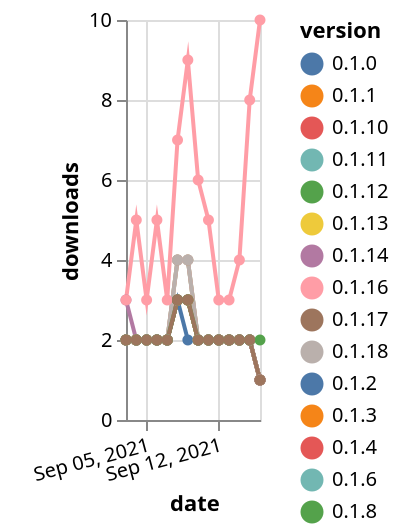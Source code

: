 {"$schema": "https://vega.github.io/schema/vega-lite/v5.json", "description": "A simple bar chart with embedded data.", "data": {"values": [{"date": "2021-09-03", "total": 6307, "delta": 3, "version": "0.2.0"}, {"date": "2021-09-04", "total": 6309, "delta": 2, "version": "0.2.0"}, {"date": "2021-09-05", "total": 6311, "delta": 2, "version": "0.2.0"}, {"date": "2021-09-06", "total": 6313, "delta": 2, "version": "0.2.0"}, {"date": "2021-09-07", "total": 6315, "delta": 2, "version": "0.2.0"}, {"date": "2021-09-08", "total": 6318, "delta": 3, "version": "0.2.0"}, {"date": "2021-09-09", "total": 6321, "delta": 3, "version": "0.2.0"}, {"date": "2021-09-10", "total": 6323, "delta": 2, "version": "0.2.0"}, {"date": "2021-09-11", "total": 6325, "delta": 2, "version": "0.2.0"}, {"date": "2021-09-12", "total": 6327, "delta": 2, "version": "0.2.0"}, {"date": "2021-09-13", "total": 6329, "delta": 2, "version": "0.2.0"}, {"date": "2021-09-14", "total": 6331, "delta": 2, "version": "0.2.0"}, {"date": "2021-09-15", "total": 6333, "delta": 2, "version": "0.2.0"}, {"date": "2021-09-16", "total": 6334, "delta": 1, "version": "0.2.0"}, {"date": "2021-09-03", "total": 2614, "delta": 2, "version": "0.1.3"}, {"date": "2021-09-04", "total": 2616, "delta": 2, "version": "0.1.3"}, {"date": "2021-09-05", "total": 2618, "delta": 2, "version": "0.1.3"}, {"date": "2021-09-06", "total": 2620, "delta": 2, "version": "0.1.3"}, {"date": "2021-09-07", "total": 2622, "delta": 2, "version": "0.1.3"}, {"date": "2021-09-08", "total": 2625, "delta": 3, "version": "0.1.3"}, {"date": "2021-09-09", "total": 2628, "delta": 3, "version": "0.1.3"}, {"date": "2021-09-10", "total": 2630, "delta": 2, "version": "0.1.3"}, {"date": "2021-09-11", "total": 2632, "delta": 2, "version": "0.1.3"}, {"date": "2021-09-12", "total": 2634, "delta": 2, "version": "0.1.3"}, {"date": "2021-09-13", "total": 2636, "delta": 2, "version": "0.1.3"}, {"date": "2021-09-14", "total": 2638, "delta": 2, "version": "0.1.3"}, {"date": "2021-09-15", "total": 2640, "delta": 2, "version": "0.1.3"}, {"date": "2021-09-16", "total": 2641, "delta": 1, "version": "0.1.3"}, {"date": "2021-09-03", "total": 2642, "delta": 2, "version": "0.1.2"}, {"date": "2021-09-04", "total": 2644, "delta": 2, "version": "0.1.2"}, {"date": "2021-09-05", "total": 2646, "delta": 2, "version": "0.1.2"}, {"date": "2021-09-06", "total": 2648, "delta": 2, "version": "0.1.2"}, {"date": "2021-09-07", "total": 2650, "delta": 2, "version": "0.1.2"}, {"date": "2021-09-08", "total": 2653, "delta": 3, "version": "0.1.2"}, {"date": "2021-09-09", "total": 2656, "delta": 3, "version": "0.1.2"}, {"date": "2021-09-10", "total": 2658, "delta": 2, "version": "0.1.2"}, {"date": "2021-09-11", "total": 2660, "delta": 2, "version": "0.1.2"}, {"date": "2021-09-12", "total": 2662, "delta": 2, "version": "0.1.2"}, {"date": "2021-09-13", "total": 2664, "delta": 2, "version": "0.1.2"}, {"date": "2021-09-14", "total": 2666, "delta": 2, "version": "0.1.2"}, {"date": "2021-09-15", "total": 2668, "delta": 2, "version": "0.1.2"}, {"date": "2021-09-16", "total": 2669, "delta": 1, "version": "0.1.2"}, {"date": "2021-09-03", "total": 3273, "delta": 2, "version": "0.1.12"}, {"date": "2021-09-04", "total": 3275, "delta": 2, "version": "0.1.12"}, {"date": "2021-09-05", "total": 3277, "delta": 2, "version": "0.1.12"}, {"date": "2021-09-06", "total": 3279, "delta": 2, "version": "0.1.12"}, {"date": "2021-09-07", "total": 3281, "delta": 2, "version": "0.1.12"}, {"date": "2021-09-08", "total": 3285, "delta": 4, "version": "0.1.12"}, {"date": "2021-09-09", "total": 3289, "delta": 4, "version": "0.1.12"}, {"date": "2021-09-10", "total": 3291, "delta": 2, "version": "0.1.12"}, {"date": "2021-09-11", "total": 3293, "delta": 2, "version": "0.1.12"}, {"date": "2021-09-12", "total": 3295, "delta": 2, "version": "0.1.12"}, {"date": "2021-09-13", "total": 3297, "delta": 2, "version": "0.1.12"}, {"date": "2021-09-14", "total": 3299, "delta": 2, "version": "0.1.12"}, {"date": "2021-09-15", "total": 3301, "delta": 2, "version": "0.1.12"}, {"date": "2021-09-16", "total": 3302, "delta": 1, "version": "0.1.12"}, {"date": "2021-09-03", "total": 1644, "delta": 3, "version": "0.2.4"}, {"date": "2021-09-04", "total": 1649, "delta": 5, "version": "0.2.4"}, {"date": "2021-09-05", "total": 1652, "delta": 3, "version": "0.2.4"}, {"date": "2021-09-06", "total": 1657, "delta": 5, "version": "0.2.4"}, {"date": "2021-09-07", "total": 1660, "delta": 3, "version": "0.2.4"}, {"date": "2021-09-08", "total": 1667, "delta": 7, "version": "0.2.4"}, {"date": "2021-09-09", "total": 1676, "delta": 9, "version": "0.2.4"}, {"date": "2021-09-10", "total": 1682, "delta": 6, "version": "0.2.4"}, {"date": "2021-09-11", "total": 1687, "delta": 5, "version": "0.2.4"}, {"date": "2021-09-12", "total": 1690, "delta": 3, "version": "0.2.4"}, {"date": "2021-09-13", "total": 1693, "delta": 3, "version": "0.2.4"}, {"date": "2021-09-14", "total": 1697, "delta": 4, "version": "0.2.4"}, {"date": "2021-09-15", "total": 1705, "delta": 8, "version": "0.2.4"}, {"date": "2021-09-16", "total": 1715, "delta": 10, "version": "0.2.4"}, {"date": "2021-09-03", "total": 4007, "delta": 2, "version": "0.1.16"}, {"date": "2021-09-04", "total": 4009, "delta": 2, "version": "0.1.16"}, {"date": "2021-09-05", "total": 4011, "delta": 2, "version": "0.1.16"}, {"date": "2021-09-06", "total": 4013, "delta": 2, "version": "0.1.16"}, {"date": "2021-09-07", "total": 4015, "delta": 2, "version": "0.1.16"}, {"date": "2021-09-08", "total": 4019, "delta": 4, "version": "0.1.16"}, {"date": "2021-09-09", "total": 4023, "delta": 4, "version": "0.1.16"}, {"date": "2021-09-10", "total": 4025, "delta": 2, "version": "0.1.16"}, {"date": "2021-09-11", "total": 4027, "delta": 2, "version": "0.1.16"}, {"date": "2021-09-12", "total": 4029, "delta": 2, "version": "0.1.16"}, {"date": "2021-09-13", "total": 4031, "delta": 2, "version": "0.1.16"}, {"date": "2021-09-14", "total": 4033, "delta": 2, "version": "0.1.16"}, {"date": "2021-09-15", "total": 4035, "delta": 2, "version": "0.1.16"}, {"date": "2021-09-16", "total": 4036, "delta": 1, "version": "0.1.16"}, {"date": "2021-09-03", "total": 2644, "delta": 2, "version": "0.1.4"}, {"date": "2021-09-04", "total": 2646, "delta": 2, "version": "0.1.4"}, {"date": "2021-09-05", "total": 2648, "delta": 2, "version": "0.1.4"}, {"date": "2021-09-06", "total": 2650, "delta": 2, "version": "0.1.4"}, {"date": "2021-09-07", "total": 2652, "delta": 2, "version": "0.1.4"}, {"date": "2021-09-08", "total": 2655, "delta": 3, "version": "0.1.4"}, {"date": "2021-09-09", "total": 2658, "delta": 3, "version": "0.1.4"}, {"date": "2021-09-10", "total": 2660, "delta": 2, "version": "0.1.4"}, {"date": "2021-09-11", "total": 2662, "delta": 2, "version": "0.1.4"}, {"date": "2021-09-12", "total": 2664, "delta": 2, "version": "0.1.4"}, {"date": "2021-09-13", "total": 2666, "delta": 2, "version": "0.1.4"}, {"date": "2021-09-14", "total": 2668, "delta": 2, "version": "0.1.4"}, {"date": "2021-09-15", "total": 2670, "delta": 2, "version": "0.1.4"}, {"date": "2021-09-16", "total": 2671, "delta": 1, "version": "0.1.4"}, {"date": "2021-09-03", "total": 2772, "delta": 2, "version": "0.1.9"}, {"date": "2021-09-04", "total": 2774, "delta": 2, "version": "0.1.9"}, {"date": "2021-09-05", "total": 2776, "delta": 2, "version": "0.1.9"}, {"date": "2021-09-06", "total": 2778, "delta": 2, "version": "0.1.9"}, {"date": "2021-09-07", "total": 2780, "delta": 2, "version": "0.1.9"}, {"date": "2021-09-08", "total": 2783, "delta": 3, "version": "0.1.9"}, {"date": "2021-09-09", "total": 2786, "delta": 3, "version": "0.1.9"}, {"date": "2021-09-10", "total": 2788, "delta": 2, "version": "0.1.9"}, {"date": "2021-09-11", "total": 2790, "delta": 2, "version": "0.1.9"}, {"date": "2021-09-12", "total": 2792, "delta": 2, "version": "0.1.9"}, {"date": "2021-09-13", "total": 2794, "delta": 2, "version": "0.1.9"}, {"date": "2021-09-14", "total": 2796, "delta": 2, "version": "0.1.9"}, {"date": "2021-09-15", "total": 2798, "delta": 2, "version": "0.1.9"}, {"date": "2021-09-16", "total": 2799, "delta": 1, "version": "0.1.9"}, {"date": "2021-09-03", "total": 3069, "delta": 2, "version": "0.1.14"}, {"date": "2021-09-04", "total": 3071, "delta": 2, "version": "0.1.14"}, {"date": "2021-09-05", "total": 3073, "delta": 2, "version": "0.1.14"}, {"date": "2021-09-06", "total": 3075, "delta": 2, "version": "0.1.14"}, {"date": "2021-09-07", "total": 3077, "delta": 2, "version": "0.1.14"}, {"date": "2021-09-08", "total": 3080, "delta": 3, "version": "0.1.14"}, {"date": "2021-09-09", "total": 3083, "delta": 3, "version": "0.1.14"}, {"date": "2021-09-10", "total": 3085, "delta": 2, "version": "0.1.14"}, {"date": "2021-09-11", "total": 3087, "delta": 2, "version": "0.1.14"}, {"date": "2021-09-12", "total": 3089, "delta": 2, "version": "0.1.14"}, {"date": "2021-09-13", "total": 3091, "delta": 2, "version": "0.1.14"}, {"date": "2021-09-14", "total": 3093, "delta": 2, "version": "0.1.14"}, {"date": "2021-09-15", "total": 3095, "delta": 2, "version": "0.1.14"}, {"date": "2021-09-16", "total": 3096, "delta": 1, "version": "0.1.14"}, {"date": "2021-09-03", "total": 2939, "delta": 2, "version": "0.1.13"}, {"date": "2021-09-04", "total": 2941, "delta": 2, "version": "0.1.13"}, {"date": "2021-09-05", "total": 2943, "delta": 2, "version": "0.1.13"}, {"date": "2021-09-06", "total": 2945, "delta": 2, "version": "0.1.13"}, {"date": "2021-09-07", "total": 2947, "delta": 2, "version": "0.1.13"}, {"date": "2021-09-08", "total": 2950, "delta": 3, "version": "0.1.13"}, {"date": "2021-09-09", "total": 2953, "delta": 3, "version": "0.1.13"}, {"date": "2021-09-10", "total": 2955, "delta": 2, "version": "0.1.13"}, {"date": "2021-09-11", "total": 2957, "delta": 2, "version": "0.1.13"}, {"date": "2021-09-12", "total": 2959, "delta": 2, "version": "0.1.13"}, {"date": "2021-09-13", "total": 2961, "delta": 2, "version": "0.1.13"}, {"date": "2021-09-14", "total": 2963, "delta": 2, "version": "0.1.13"}, {"date": "2021-09-15", "total": 2965, "delta": 2, "version": "0.1.13"}, {"date": "2021-09-16", "total": 2966, "delta": 1, "version": "0.1.13"}, {"date": "2021-09-03", "total": 2629, "delta": 2, "version": "0.1.1"}, {"date": "2021-09-04", "total": 2631, "delta": 2, "version": "0.1.1"}, {"date": "2021-09-05", "total": 2633, "delta": 2, "version": "0.1.1"}, {"date": "2021-09-06", "total": 2635, "delta": 2, "version": "0.1.1"}, {"date": "2021-09-07", "total": 2637, "delta": 2, "version": "0.1.1"}, {"date": "2021-09-08", "total": 2640, "delta": 3, "version": "0.1.1"}, {"date": "2021-09-09", "total": 2643, "delta": 3, "version": "0.1.1"}, {"date": "2021-09-10", "total": 2645, "delta": 2, "version": "0.1.1"}, {"date": "2021-09-11", "total": 2647, "delta": 2, "version": "0.1.1"}, {"date": "2021-09-12", "total": 2649, "delta": 2, "version": "0.1.1"}, {"date": "2021-09-13", "total": 2651, "delta": 2, "version": "0.1.1"}, {"date": "2021-09-14", "total": 2653, "delta": 2, "version": "0.1.1"}, {"date": "2021-09-15", "total": 2655, "delta": 2, "version": "0.1.1"}, {"date": "2021-09-16", "total": 2656, "delta": 1, "version": "0.1.1"}, {"date": "2021-09-03", "total": 2648, "delta": 2, "version": "0.1.11"}, {"date": "2021-09-04", "total": 2650, "delta": 2, "version": "0.1.11"}, {"date": "2021-09-05", "total": 2652, "delta": 2, "version": "0.1.11"}, {"date": "2021-09-06", "total": 2654, "delta": 2, "version": "0.1.11"}, {"date": "2021-09-07", "total": 2656, "delta": 2, "version": "0.1.11"}, {"date": "2021-09-08", "total": 2659, "delta": 3, "version": "0.1.11"}, {"date": "2021-09-09", "total": 2662, "delta": 3, "version": "0.1.11"}, {"date": "2021-09-10", "total": 2664, "delta": 2, "version": "0.1.11"}, {"date": "2021-09-11", "total": 2666, "delta": 2, "version": "0.1.11"}, {"date": "2021-09-12", "total": 2668, "delta": 2, "version": "0.1.11"}, {"date": "2021-09-13", "total": 2670, "delta": 2, "version": "0.1.11"}, {"date": "2021-09-14", "total": 2672, "delta": 2, "version": "0.1.11"}, {"date": "2021-09-15", "total": 2674, "delta": 2, "version": "0.1.11"}, {"date": "2021-09-16", "total": 2675, "delta": 1, "version": "0.1.11"}, {"date": "2021-09-03", "total": 3021, "delta": 2, "version": "0.1.6"}, {"date": "2021-09-04", "total": 3023, "delta": 2, "version": "0.1.6"}, {"date": "2021-09-05", "total": 3025, "delta": 2, "version": "0.1.6"}, {"date": "2021-09-06", "total": 3027, "delta": 2, "version": "0.1.6"}, {"date": "2021-09-07", "total": 3029, "delta": 2, "version": "0.1.6"}, {"date": "2021-09-08", "total": 3032, "delta": 3, "version": "0.1.6"}, {"date": "2021-09-09", "total": 3035, "delta": 3, "version": "0.1.6"}, {"date": "2021-09-10", "total": 3037, "delta": 2, "version": "0.1.6"}, {"date": "2021-09-11", "total": 3039, "delta": 2, "version": "0.1.6"}, {"date": "2021-09-12", "total": 3041, "delta": 2, "version": "0.1.6"}, {"date": "2021-09-13", "total": 3043, "delta": 2, "version": "0.1.6"}, {"date": "2021-09-14", "total": 3045, "delta": 2, "version": "0.1.6"}, {"date": "2021-09-15", "total": 3047, "delta": 2, "version": "0.1.6"}, {"date": "2021-09-16", "total": 3048, "delta": 1, "version": "0.1.6"}, {"date": "2021-09-03", "total": 2564, "delta": 2, "version": "0.1.0"}, {"date": "2021-09-04", "total": 2566, "delta": 2, "version": "0.1.0"}, {"date": "2021-09-05", "total": 2568, "delta": 2, "version": "0.1.0"}, {"date": "2021-09-06", "total": 2570, "delta": 2, "version": "0.1.0"}, {"date": "2021-09-07", "total": 2572, "delta": 2, "version": "0.1.0"}, {"date": "2021-09-08", "total": 2575, "delta": 3, "version": "0.1.0"}, {"date": "2021-09-09", "total": 2577, "delta": 2, "version": "0.1.0"}, {"date": "2021-09-10", "total": 2579, "delta": 2, "version": "0.1.0"}, {"date": "2021-09-11", "total": 2581, "delta": 2, "version": "0.1.0"}, {"date": "2021-09-12", "total": 2583, "delta": 2, "version": "0.1.0"}, {"date": "2021-09-13", "total": 2585, "delta": 2, "version": "0.1.0"}, {"date": "2021-09-14", "total": 2587, "delta": 2, "version": "0.1.0"}, {"date": "2021-09-15", "total": 2589, "delta": 2, "version": "0.1.0"}, {"date": "2021-09-16", "total": 2590, "delta": 1, "version": "0.1.0"}, {"date": "2021-09-03", "total": 2678, "delta": 2, "version": "0.1.10"}, {"date": "2021-09-04", "total": 2680, "delta": 2, "version": "0.1.10"}, {"date": "2021-09-05", "total": 2682, "delta": 2, "version": "0.1.10"}, {"date": "2021-09-06", "total": 2684, "delta": 2, "version": "0.1.10"}, {"date": "2021-09-07", "total": 2686, "delta": 2, "version": "0.1.10"}, {"date": "2021-09-08", "total": 2689, "delta": 3, "version": "0.1.10"}, {"date": "2021-09-09", "total": 2692, "delta": 3, "version": "0.1.10"}, {"date": "2021-09-10", "total": 2694, "delta": 2, "version": "0.1.10"}, {"date": "2021-09-11", "total": 2696, "delta": 2, "version": "0.1.10"}, {"date": "2021-09-12", "total": 2698, "delta": 2, "version": "0.1.10"}, {"date": "2021-09-13", "total": 2700, "delta": 2, "version": "0.1.10"}, {"date": "2021-09-14", "total": 2702, "delta": 2, "version": "0.1.10"}, {"date": "2021-09-15", "total": 2704, "delta": 2, "version": "0.1.10"}, {"date": "2021-09-16", "total": 2705, "delta": 1, "version": "0.1.10"}, {"date": "2021-09-03", "total": 4362, "delta": 2, "version": "0.1.18"}, {"date": "2021-09-04", "total": 4364, "delta": 2, "version": "0.1.18"}, {"date": "2021-09-05", "total": 4366, "delta": 2, "version": "0.1.18"}, {"date": "2021-09-06", "total": 4368, "delta": 2, "version": "0.1.18"}, {"date": "2021-09-07", "total": 4370, "delta": 2, "version": "0.1.18"}, {"date": "2021-09-08", "total": 4374, "delta": 4, "version": "0.1.18"}, {"date": "2021-09-09", "total": 4378, "delta": 4, "version": "0.1.18"}, {"date": "2021-09-10", "total": 4380, "delta": 2, "version": "0.1.18"}, {"date": "2021-09-11", "total": 4382, "delta": 2, "version": "0.1.18"}, {"date": "2021-09-12", "total": 4384, "delta": 2, "version": "0.1.18"}, {"date": "2021-09-13", "total": 4386, "delta": 2, "version": "0.1.18"}, {"date": "2021-09-14", "total": 4388, "delta": 2, "version": "0.1.18"}, {"date": "2021-09-15", "total": 4390, "delta": 2, "version": "0.1.18"}, {"date": "2021-09-16", "total": 4391, "delta": 1, "version": "0.1.18"}, {"date": "2021-09-03", "total": 5267, "delta": 2, "version": "0.1.8"}, {"date": "2021-09-04", "total": 5269, "delta": 2, "version": "0.1.8"}, {"date": "2021-09-05", "total": 5271, "delta": 2, "version": "0.1.8"}, {"date": "2021-09-06", "total": 5273, "delta": 2, "version": "0.1.8"}, {"date": "2021-09-07", "total": 5275, "delta": 2, "version": "0.1.8"}, {"date": "2021-09-08", "total": 5278, "delta": 3, "version": "0.1.8"}, {"date": "2021-09-09", "total": 5281, "delta": 3, "version": "0.1.8"}, {"date": "2021-09-10", "total": 5283, "delta": 2, "version": "0.1.8"}, {"date": "2021-09-11", "total": 5285, "delta": 2, "version": "0.1.8"}, {"date": "2021-09-12", "total": 5287, "delta": 2, "version": "0.1.8"}, {"date": "2021-09-13", "total": 5289, "delta": 2, "version": "0.1.8"}, {"date": "2021-09-14", "total": 5291, "delta": 2, "version": "0.1.8"}, {"date": "2021-09-15", "total": 5293, "delta": 2, "version": "0.1.8"}, {"date": "2021-09-16", "total": 5295, "delta": 2, "version": "0.1.8"}, {"date": "2021-09-03", "total": 4051, "delta": 2, "version": "0.1.17"}, {"date": "2021-09-04", "total": 4053, "delta": 2, "version": "0.1.17"}, {"date": "2021-09-05", "total": 4055, "delta": 2, "version": "0.1.17"}, {"date": "2021-09-06", "total": 4057, "delta": 2, "version": "0.1.17"}, {"date": "2021-09-07", "total": 4059, "delta": 2, "version": "0.1.17"}, {"date": "2021-09-08", "total": 4062, "delta": 3, "version": "0.1.17"}, {"date": "2021-09-09", "total": 4065, "delta": 3, "version": "0.1.17"}, {"date": "2021-09-10", "total": 4067, "delta": 2, "version": "0.1.17"}, {"date": "2021-09-11", "total": 4069, "delta": 2, "version": "0.1.17"}, {"date": "2021-09-12", "total": 4071, "delta": 2, "version": "0.1.17"}, {"date": "2021-09-13", "total": 4073, "delta": 2, "version": "0.1.17"}, {"date": "2021-09-14", "total": 4075, "delta": 2, "version": "0.1.17"}, {"date": "2021-09-15", "total": 4077, "delta": 2, "version": "0.1.17"}, {"date": "2021-09-16", "total": 4078, "delta": 1, "version": "0.1.17"}]}, "width": "container", "mark": {"type": "line", "point": {"filled": true}}, "encoding": {"x": {"field": "date", "type": "temporal", "timeUnit": "yearmonthdate", "title": "date", "axis": {"labelAngle": -15}}, "y": {"field": "delta", "type": "quantitative", "title": "downloads"}, "color": {"field": "version", "type": "nominal"}, "tooltip": {"field": "delta"}}}